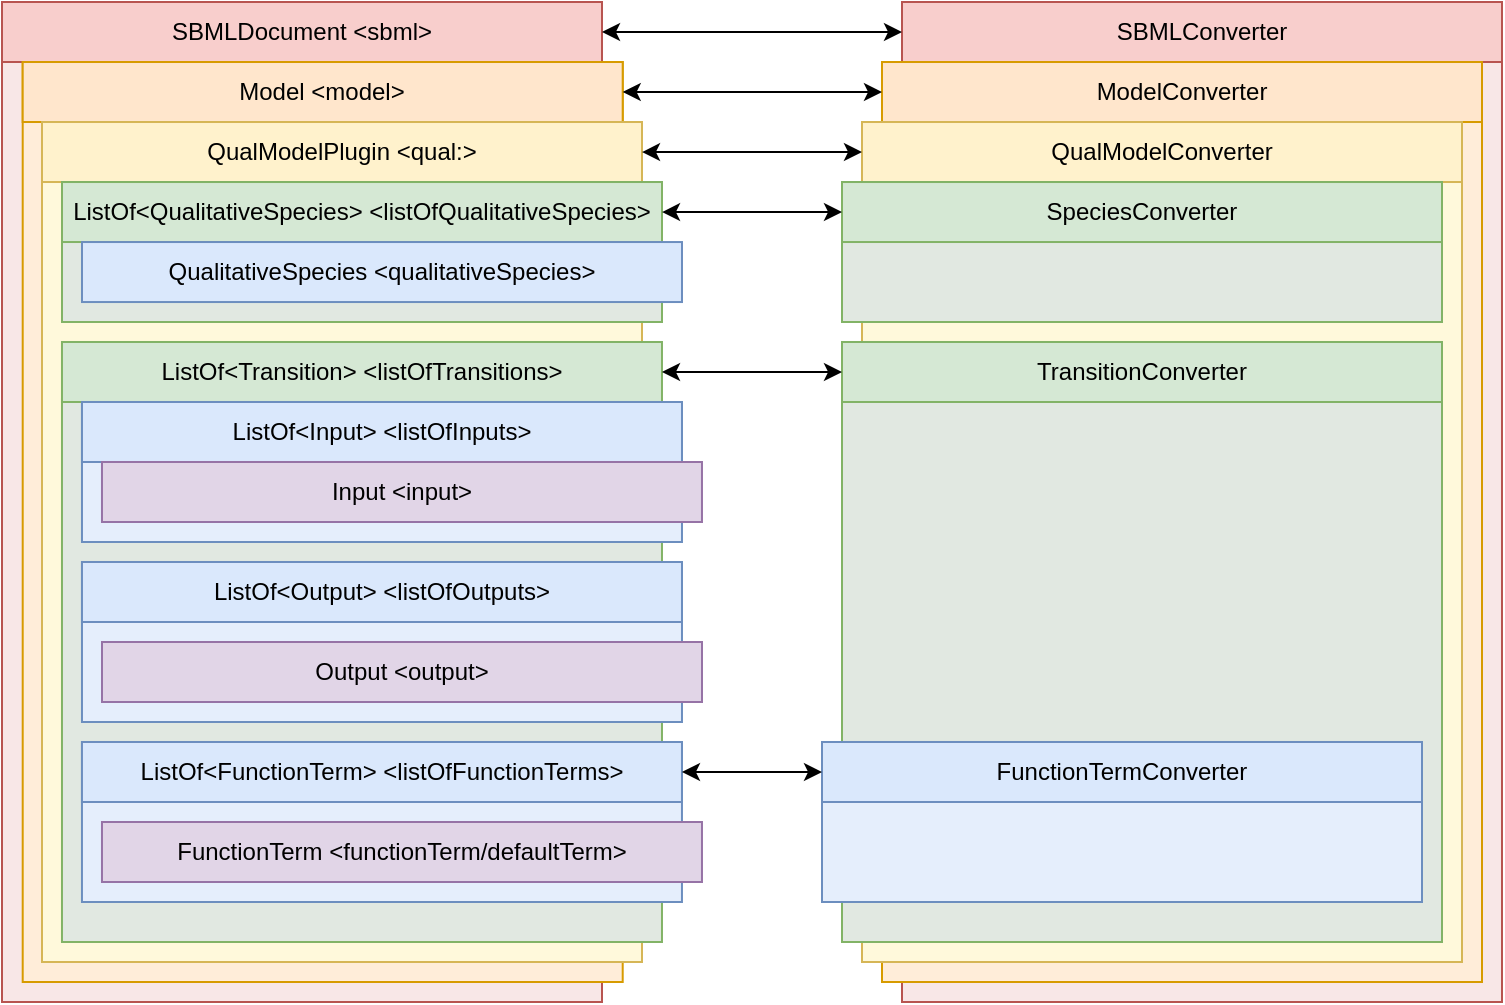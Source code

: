 <mxfile version="14.1.8" type="device"><diagram id="riHHIt9tEhmzPiRq0XXJ" name="Page-1"><mxGraphModel dx="1422" dy="822" grid="1" gridSize="10" guides="1" tooltips="1" connect="1" arrows="1" fold="1" page="1" pageScale="1" pageWidth="827" pageHeight="583" math="0" shadow="0"><root><mxCell id="0"/><mxCell id="1" parent="0"/><mxCell id="tvaN9w_RloWRdu53Qm_D-22" value="" style="rounded=0;whiteSpace=wrap;html=1;strokeWidth=1;strokeColor=#b85450;fillColor=#F8E7E7;" vertex="1" parent="1"><mxGeometry x="39" y="20" width="300" height="500" as="geometry"/></mxCell><mxCell id="tvaN9w_RloWRdu53Qm_D-23" value="SBMLDocument &amp;lt;sbml&amp;gt;" style="rounded=0;whiteSpace=wrap;html=1;strokeWidth=1;fillColor=#f8cecc;strokeColor=#b85450;" vertex="1" parent="1"><mxGeometry x="39" y="20" width="300" height="30" as="geometry"/></mxCell><mxCell id="tvaN9w_RloWRdu53Qm_D-24" value="" style="rounded=0;whiteSpace=wrap;html=1;strokeWidth=1;strokeColor=#d79b00;fillColor=#FFEDD9;" vertex="1" parent="1"><mxGeometry x="49.35" y="50" width="300" height="460" as="geometry"/></mxCell><mxCell id="tvaN9w_RloWRdu53Qm_D-26" value="Model &amp;lt;model&amp;gt;" style="rounded=0;whiteSpace=wrap;html=1;strokeWidth=1;fillColor=#ffe6cc;strokeColor=#d79b00;" vertex="1" parent="1"><mxGeometry x="49.346" y="50.005" width="300" height="30" as="geometry"/></mxCell><mxCell id="tvaN9w_RloWRdu53Qm_D-27" value="" style="rounded=0;whiteSpace=wrap;html=1;strokeWidth=1;strokeColor=#d6b656;fillColor=#FFF9DB;" vertex="1" parent="1"><mxGeometry x="59" y="80.01" width="300" height="419.99" as="geometry"/></mxCell><mxCell id="tvaN9w_RloWRdu53Qm_D-28" value="QualModelPlugin &amp;lt;qual:&amp;gt;" style="rounded=0;whiteSpace=wrap;html=1;strokeWidth=1;fillColor=#fff2cc;strokeColor=#d6b656;" vertex="1" parent="1"><mxGeometry x="58.996" y="80.009" width="300" height="30" as="geometry"/></mxCell><mxCell id="tvaN9w_RloWRdu53Qm_D-29" value="" style="rounded=0;whiteSpace=wrap;html=1;strokeWidth=1;strokeColor=#82b366;fillColor=#E1E8E1;" vertex="1" parent="1"><mxGeometry x="69" y="110.02" width="300" height="69.98" as="geometry"/></mxCell><mxCell id="tvaN9w_RloWRdu53Qm_D-30" value="ListOf&amp;lt;QualitativeSpecies&amp;gt; &amp;lt;listOfQualitativeSpecies&amp;gt;" style="rounded=0;whiteSpace=wrap;html=1;strokeWidth=1;fillColor=#d5e8d4;strokeColor=#82b366;" vertex="1" parent="1"><mxGeometry x="69.002" y="110.014" width="300" height="30" as="geometry"/></mxCell><mxCell id="tvaN9w_RloWRdu53Qm_D-31" value="" style="rounded=0;whiteSpace=wrap;html=1;strokeWidth=1;fillColor=#E1E8E1;strokeColor=#82B366;" vertex="1" parent="1"><mxGeometry x="68.99" y="218.6" width="300" height="271.4" as="geometry"/></mxCell><mxCell id="tvaN9w_RloWRdu53Qm_D-32" value="ListOf&amp;lt;Transition&amp;gt; &amp;lt;listOfTransitions&amp;gt;" style="rounded=0;whiteSpace=wrap;html=1;strokeWidth=1;fillColor=#d5e8d4;strokeColor=#82b366;" vertex="1" parent="1"><mxGeometry x="68.992" y="189.995" width="300" height="30" as="geometry"/></mxCell><mxCell id="tvaN9w_RloWRdu53Qm_D-35" value="" style="rounded=0;whiteSpace=wrap;html=1;strokeWidth=1;strokeColor=#6c8ebf;fillColor=#E5EEFC;" vertex="1" parent="1"><mxGeometry x="78.99" y="220" width="300" height="70" as="geometry"/></mxCell><mxCell id="tvaN9w_RloWRdu53Qm_D-36" value="ListOf&amp;lt;Input&amp;gt; &amp;lt;listOfInputs&amp;gt;" style="rounded=0;whiteSpace=wrap;html=1;strokeWidth=1;fillColor=#dae8fc;strokeColor=#6c8ebf;" vertex="1" parent="1"><mxGeometry x="78.99" y="219.995" width="300" height="30" as="geometry"/></mxCell><mxCell id="tvaN9w_RloWRdu53Qm_D-37" value="Input &amp;lt;input&amp;gt;" style="rounded=0;whiteSpace=wrap;html=1;strokeWidth=1;strokeColor=#9673a6;fillColor=#e1d5e7;" vertex="1" parent="1"><mxGeometry x="88.99" y="250" width="300" height="30" as="geometry"/></mxCell><mxCell id="tvaN9w_RloWRdu53Qm_D-34" value="QualitativeSpecies &amp;lt;qualitativeSpecies&amp;gt;" style="rounded=0;whiteSpace=wrap;html=1;strokeWidth=1;fillColor=#dae8fc;strokeColor=#6c8ebf;" vertex="1" parent="1"><mxGeometry x="78.996" y="140.019" width="300" height="30" as="geometry"/></mxCell><mxCell id="tvaN9w_RloWRdu53Qm_D-39" value="" style="rounded=0;whiteSpace=wrap;html=1;strokeWidth=1;strokeColor=#6c8ebf;fillColor=#E5EEFC;" vertex="1" parent="1"><mxGeometry x="78.99" y="300" width="300" height="80" as="geometry"/></mxCell><mxCell id="tvaN9w_RloWRdu53Qm_D-40" value="ListOf&amp;lt;Output&amp;gt; &amp;lt;listOfOutputs&amp;gt;" style="rounded=0;whiteSpace=wrap;html=1;strokeWidth=1;fillColor=#dae8fc;strokeColor=#6c8ebf;" vertex="1" parent="1"><mxGeometry x="78.99" y="299.995" width="300" height="30" as="geometry"/></mxCell><mxCell id="tvaN9w_RloWRdu53Qm_D-42" value="Output &amp;lt;output&amp;gt;" style="rounded=0;whiteSpace=wrap;html=1;strokeWidth=1;strokeColor=#9673a6;fillColor=#e1d5e7;" vertex="1" parent="1"><mxGeometry x="89.0" y="340" width="300" height="30" as="geometry"/></mxCell><mxCell id="tvaN9w_RloWRdu53Qm_D-43" value="" style="rounded=0;whiteSpace=wrap;html=1;strokeWidth=1;strokeColor=#6c8ebf;fillColor=#E5EEFC;" vertex="1" parent="1"><mxGeometry x="78.98" y="390" width="300" height="80" as="geometry"/></mxCell><mxCell id="tvaN9w_RloWRdu53Qm_D-44" value="ListOf&amp;lt;FunctionTerm&amp;gt; &amp;lt;listOfFunctionTerms&amp;gt;" style="rounded=0;whiteSpace=wrap;html=1;strokeWidth=1;fillColor=#dae8fc;strokeColor=#6c8ebf;" vertex="1" parent="1"><mxGeometry x="78.98" y="389.995" width="300" height="30" as="geometry"/></mxCell><mxCell id="tvaN9w_RloWRdu53Qm_D-45" value="FunctionTerm &amp;lt;functionTerm/defaultTerm&amp;gt;" style="rounded=0;whiteSpace=wrap;html=1;strokeWidth=1;strokeColor=#9673a6;fillColor=#e1d5e7;" vertex="1" parent="1"><mxGeometry x="88.99" y="430" width="300" height="30" as="geometry"/></mxCell><mxCell id="tvaN9w_RloWRdu53Qm_D-46" value="" style="rounded=0;whiteSpace=wrap;html=1;strokeWidth=1;strokeColor=#b85450;fillColor=#F8E7E7;" vertex="1" parent="1"><mxGeometry x="489" y="20" width="300" height="500" as="geometry"/></mxCell><mxCell id="tvaN9w_RloWRdu53Qm_D-47" value="SBMLConverter" style="rounded=0;whiteSpace=wrap;html=1;strokeWidth=1;fillColor=#f8cecc;strokeColor=#b85450;" vertex="1" parent="1"><mxGeometry x="489" y="20" width="300" height="30" as="geometry"/></mxCell><mxCell id="tvaN9w_RloWRdu53Qm_D-48" value="" style="rounded=0;whiteSpace=wrap;html=1;strokeWidth=1;strokeColor=#d79b00;fillColor=#FFEDD9;" vertex="1" parent="1"><mxGeometry x="479" y="50" width="300" height="460" as="geometry"/></mxCell><mxCell id="tvaN9w_RloWRdu53Qm_D-49" value="ModelConverter" style="rounded=0;whiteSpace=wrap;html=1;strokeWidth=1;fillColor=#ffe6cc;strokeColor=#d79b00;" vertex="1" parent="1"><mxGeometry x="478.996" y="50.005" width="300" height="30" as="geometry"/></mxCell><mxCell id="tvaN9w_RloWRdu53Qm_D-50" value="" style="rounded=0;whiteSpace=wrap;html=1;strokeWidth=1;strokeColor=#d6b656;fillColor=#FFF9DB;" vertex="1" parent="1"><mxGeometry x="469" y="80.01" width="300" height="419.99" as="geometry"/></mxCell><mxCell id="tvaN9w_RloWRdu53Qm_D-51" value="QualModelConverter" style="rounded=0;whiteSpace=wrap;html=1;strokeWidth=1;fillColor=#fff2cc;strokeColor=#d6b656;" vertex="1" parent="1"><mxGeometry x="468.996" y="80.009" width="300" height="30" as="geometry"/></mxCell><mxCell id="tvaN9w_RloWRdu53Qm_D-52" value="" style="rounded=0;whiteSpace=wrap;html=1;strokeWidth=1;strokeColor=#82b366;fillColor=#E1E8E1;" vertex="1" parent="1"><mxGeometry x="459" y="110.02" width="300" height="69.98" as="geometry"/></mxCell><mxCell id="tvaN9w_RloWRdu53Qm_D-53" value="SpeciesConverter" style="rounded=0;whiteSpace=wrap;html=1;strokeWidth=1;fillColor=#d5e8d4;strokeColor=#82b366;" vertex="1" parent="1"><mxGeometry x="459.002" y="110.014" width="300" height="30" as="geometry"/></mxCell><mxCell id="tvaN9w_RloWRdu53Qm_D-54" value="" style="rounded=0;whiteSpace=wrap;html=1;strokeWidth=1;fillColor=#E1E8E1;strokeColor=#82B366;" vertex="1" parent="1"><mxGeometry x="459" y="218.6" width="300" height="271.4" as="geometry"/></mxCell><mxCell id="tvaN9w_RloWRdu53Qm_D-55" value="TransitionConverter" style="rounded=0;whiteSpace=wrap;html=1;strokeWidth=1;fillColor=#d5e8d4;strokeColor=#82b366;" vertex="1" parent="1"><mxGeometry x="459.002" y="189.995" width="300" height="30" as="geometry"/></mxCell><mxCell id="tvaN9w_RloWRdu53Qm_D-63" value="" style="rounded=0;whiteSpace=wrap;html=1;strokeWidth=1;strokeColor=#6c8ebf;fillColor=#E5EEFC;" vertex="1" parent="1"><mxGeometry x="449" y="390" width="300" height="80" as="geometry"/></mxCell><mxCell id="tvaN9w_RloWRdu53Qm_D-64" value="FunctionTermConverter" style="rounded=0;whiteSpace=wrap;html=1;strokeWidth=1;fillColor=#dae8fc;strokeColor=#6c8ebf;" vertex="1" parent="1"><mxGeometry x="449" y="389.995" width="300" height="30" as="geometry"/></mxCell><mxCell id="tvaN9w_RloWRdu53Qm_D-67" style="edgeStyle=orthogonalEdgeStyle;rounded=0;orthogonalLoop=1;jettySize=auto;html=1;entryX=0;entryY=0.5;entryDx=0;entryDy=0;startArrow=classic;startFill=1;" edge="1" parent="1" source="tvaN9w_RloWRdu53Qm_D-23" target="tvaN9w_RloWRdu53Qm_D-47"><mxGeometry relative="1" as="geometry"/></mxCell><mxCell id="tvaN9w_RloWRdu53Qm_D-68" style="edgeStyle=orthogonalEdgeStyle;rounded=0;orthogonalLoop=1;jettySize=auto;html=1;entryX=0;entryY=0.5;entryDx=0;entryDy=0;startArrow=classic;startFill=1;" edge="1" parent="1" source="tvaN9w_RloWRdu53Qm_D-26" target="tvaN9w_RloWRdu53Qm_D-49"><mxGeometry relative="1" as="geometry"/></mxCell><mxCell id="tvaN9w_RloWRdu53Qm_D-69" style="edgeStyle=orthogonalEdgeStyle;rounded=0;orthogonalLoop=1;jettySize=auto;html=1;entryX=0;entryY=0.5;entryDx=0;entryDy=0;startArrow=classic;startFill=1;" edge="1" parent="1" source="tvaN9w_RloWRdu53Qm_D-28" target="tvaN9w_RloWRdu53Qm_D-51"><mxGeometry relative="1" as="geometry"/></mxCell><mxCell id="tvaN9w_RloWRdu53Qm_D-70" style="edgeStyle=orthogonalEdgeStyle;rounded=0;orthogonalLoop=1;jettySize=auto;html=1;entryX=0;entryY=0.5;entryDx=0;entryDy=0;startArrow=classic;startFill=1;" edge="1" parent="1" source="tvaN9w_RloWRdu53Qm_D-30" target="tvaN9w_RloWRdu53Qm_D-53"><mxGeometry relative="1" as="geometry"/></mxCell><mxCell id="tvaN9w_RloWRdu53Qm_D-71" style="edgeStyle=orthogonalEdgeStyle;rounded=0;orthogonalLoop=1;jettySize=auto;html=1;entryX=0;entryY=0.5;entryDx=0;entryDy=0;startArrow=classic;startFill=1;" edge="1" parent="1" source="tvaN9w_RloWRdu53Qm_D-32" target="tvaN9w_RloWRdu53Qm_D-55"><mxGeometry relative="1" as="geometry"/></mxCell><mxCell id="tvaN9w_RloWRdu53Qm_D-72" style="edgeStyle=orthogonalEdgeStyle;rounded=0;orthogonalLoop=1;jettySize=auto;html=1;entryX=0;entryY=0.5;entryDx=0;entryDy=0;startArrow=classic;startFill=1;" edge="1" parent="1" source="tvaN9w_RloWRdu53Qm_D-44" target="tvaN9w_RloWRdu53Qm_D-64"><mxGeometry relative="1" as="geometry"/></mxCell></root></mxGraphModel></diagram></mxfile>